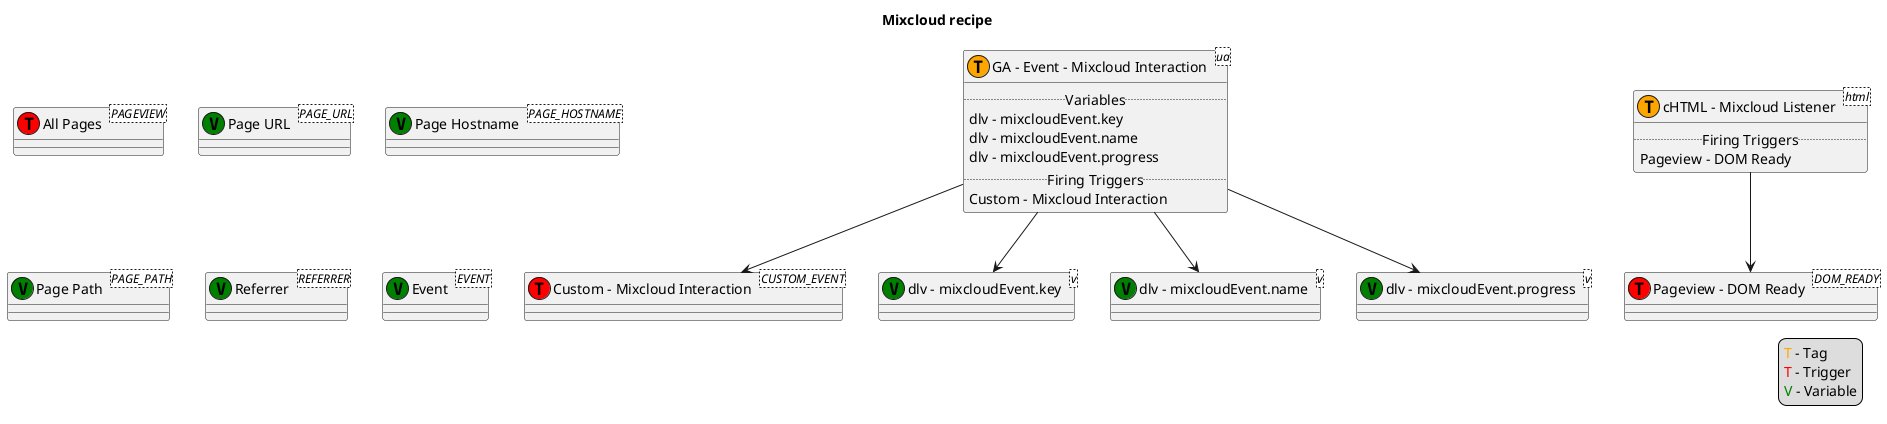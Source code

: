 @startuml
title Mixcloud recipe
legend right
<color:orange>T</color> - Tag
<color:red>T</color> - Trigger
<color:green>V</color> - Variable
end legend
class "GA - Event - Mixcloud Interaction" as 02<ua> << (T, orange) >> {
    .. Variables ..
    dlv - mixcloudEvent.key
    dlv - mixcloudEvent.name
    dlv - mixcloudEvent.progress
    .. Firing Triggers ..
    Custom - Mixcloud Interaction
}
class "cHTML - Mixcloud Listener" as 01<html> << (T, orange) >> {
    .. Firing Triggers ..
    Pageview - DOM Ready
}
class "Custom - Mixcloud Interaction" as 16<CUSTOM_EVENT> << (T, red) >>
class "Pageview - DOM Ready" as 15<DOM_READY> << (T, red) >>
class "All Pages" as 2147479553<PAGEVIEW> << (T, red) >>
class "dlv - mixcloudEvent.key" as 22<v> << (V, green) >>
class "dlv - mixcloudEvent.name" as 21<v> << (V, green) >>
class "dlv - mixcloudEvent.progress" as 23<v> << (V, green) >>
class "Page URL"<PAGE_URL> << (V, green) >>
class "Page Hostname"<PAGE_HOSTNAME> << (V, green) >>
class "Page Path"<PAGE_PATH> << (V, green) >>
class "Referrer"<REFERRER> << (V, green) >>
class "Event"<EVENT> << (V, green) >>
02 --> 16
01 --> 15
02 --> 22
02 --> 21
02 --> 23
@enduml